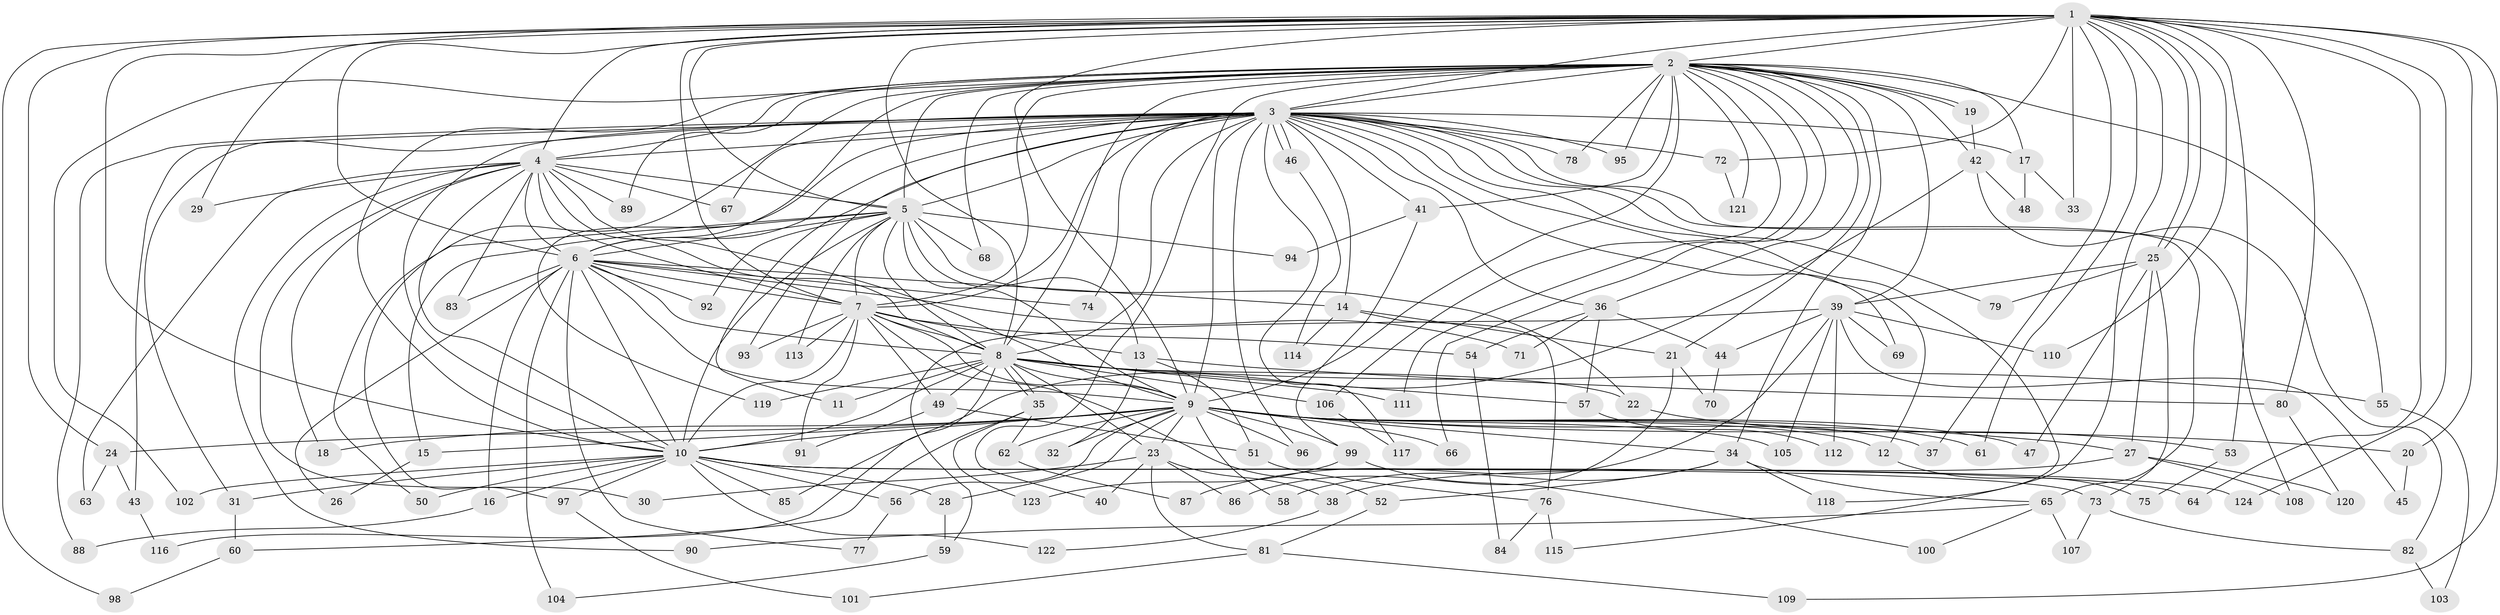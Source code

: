 // coarse degree distribution, {33: 0.011627906976744186, 38: 0.011627906976744186, 2: 0.5581395348837209, 4: 0.06976744186046512, 3: 0.1744186046511628, 14: 0.011627906976744186, 5: 0.023255813953488372, 1: 0.09302325581395349, 9: 0.011627906976744186, 15: 0.011627906976744186, 7: 0.011627906976744186, 11: 0.011627906976744186}
// Generated by graph-tools (version 1.1) at 2025/49/03/04/25 21:49:16]
// undirected, 124 vertices, 273 edges
graph export_dot {
graph [start="1"]
  node [color=gray90,style=filled];
  1;
  2;
  3;
  4;
  5;
  6;
  7;
  8;
  9;
  10;
  11;
  12;
  13;
  14;
  15;
  16;
  17;
  18;
  19;
  20;
  21;
  22;
  23;
  24;
  25;
  26;
  27;
  28;
  29;
  30;
  31;
  32;
  33;
  34;
  35;
  36;
  37;
  38;
  39;
  40;
  41;
  42;
  43;
  44;
  45;
  46;
  47;
  48;
  49;
  50;
  51;
  52;
  53;
  54;
  55;
  56;
  57;
  58;
  59;
  60;
  61;
  62;
  63;
  64;
  65;
  66;
  67;
  68;
  69;
  70;
  71;
  72;
  73;
  74;
  75;
  76;
  77;
  78;
  79;
  80;
  81;
  82;
  83;
  84;
  85;
  86;
  87;
  88;
  89;
  90;
  91;
  92;
  93;
  94;
  95;
  96;
  97;
  98;
  99;
  100;
  101;
  102;
  103;
  104;
  105;
  106;
  107;
  108;
  109;
  110;
  111;
  112;
  113;
  114;
  115;
  116;
  117;
  118;
  119;
  120;
  121;
  122;
  123;
  124;
  1 -- 2;
  1 -- 3;
  1 -- 4;
  1 -- 5;
  1 -- 6;
  1 -- 7;
  1 -- 8;
  1 -- 9;
  1 -- 10;
  1 -- 20;
  1 -- 24;
  1 -- 25;
  1 -- 25;
  1 -- 29;
  1 -- 33;
  1 -- 37;
  1 -- 53;
  1 -- 61;
  1 -- 64;
  1 -- 72;
  1 -- 80;
  1 -- 98;
  1 -- 109;
  1 -- 110;
  1 -- 115;
  1 -- 124;
  2 -- 3;
  2 -- 4;
  2 -- 5;
  2 -- 6;
  2 -- 7;
  2 -- 8;
  2 -- 9;
  2 -- 10;
  2 -- 17;
  2 -- 19;
  2 -- 19;
  2 -- 21;
  2 -- 34;
  2 -- 36;
  2 -- 39;
  2 -- 40;
  2 -- 41;
  2 -- 42;
  2 -- 55;
  2 -- 66;
  2 -- 68;
  2 -- 78;
  2 -- 89;
  2 -- 95;
  2 -- 97;
  2 -- 102;
  2 -- 106;
  2 -- 111;
  2 -- 121;
  3 -- 4;
  3 -- 5;
  3 -- 6;
  3 -- 7;
  3 -- 8;
  3 -- 9;
  3 -- 10;
  3 -- 11;
  3 -- 12;
  3 -- 14;
  3 -- 17;
  3 -- 31;
  3 -- 36;
  3 -- 41;
  3 -- 43;
  3 -- 46;
  3 -- 46;
  3 -- 65;
  3 -- 67;
  3 -- 69;
  3 -- 72;
  3 -- 74;
  3 -- 78;
  3 -- 79;
  3 -- 88;
  3 -- 93;
  3 -- 95;
  3 -- 96;
  3 -- 108;
  3 -- 117;
  3 -- 118;
  3 -- 119;
  4 -- 5;
  4 -- 6;
  4 -- 7;
  4 -- 8;
  4 -- 9;
  4 -- 10;
  4 -- 18;
  4 -- 29;
  4 -- 30;
  4 -- 63;
  4 -- 67;
  4 -- 83;
  4 -- 89;
  4 -- 90;
  5 -- 6;
  5 -- 7;
  5 -- 8;
  5 -- 9;
  5 -- 10;
  5 -- 13;
  5 -- 15;
  5 -- 22;
  5 -- 50;
  5 -- 68;
  5 -- 92;
  5 -- 94;
  5 -- 113;
  6 -- 7;
  6 -- 8;
  6 -- 9;
  6 -- 10;
  6 -- 14;
  6 -- 16;
  6 -- 26;
  6 -- 71;
  6 -- 74;
  6 -- 77;
  6 -- 83;
  6 -- 92;
  6 -- 104;
  7 -- 8;
  7 -- 9;
  7 -- 10;
  7 -- 13;
  7 -- 49;
  7 -- 52;
  7 -- 54;
  7 -- 91;
  7 -- 93;
  7 -- 113;
  8 -- 9;
  8 -- 10;
  8 -- 11;
  8 -- 22;
  8 -- 23;
  8 -- 35;
  8 -- 35;
  8 -- 49;
  8 -- 55;
  8 -- 57;
  8 -- 106;
  8 -- 111;
  8 -- 116;
  8 -- 119;
  9 -- 10;
  9 -- 12;
  9 -- 15;
  9 -- 18;
  9 -- 20;
  9 -- 23;
  9 -- 24;
  9 -- 27;
  9 -- 28;
  9 -- 32;
  9 -- 34;
  9 -- 37;
  9 -- 47;
  9 -- 56;
  9 -- 58;
  9 -- 61;
  9 -- 62;
  9 -- 66;
  9 -- 96;
  9 -- 99;
  9 -- 105;
  10 -- 16;
  10 -- 28;
  10 -- 31;
  10 -- 50;
  10 -- 56;
  10 -- 64;
  10 -- 73;
  10 -- 85;
  10 -- 97;
  10 -- 102;
  10 -- 122;
  10 -- 124;
  12 -- 75;
  13 -- 32;
  13 -- 51;
  13 -- 80;
  14 -- 21;
  14 -- 76;
  14 -- 114;
  15 -- 26;
  16 -- 88;
  17 -- 33;
  17 -- 48;
  19 -- 42;
  20 -- 45;
  21 -- 70;
  21 -- 86;
  22 -- 53;
  23 -- 30;
  23 -- 38;
  23 -- 40;
  23 -- 81;
  23 -- 86;
  24 -- 43;
  24 -- 63;
  25 -- 27;
  25 -- 39;
  25 -- 47;
  25 -- 73;
  25 -- 79;
  27 -- 38;
  27 -- 108;
  27 -- 120;
  28 -- 59;
  31 -- 60;
  34 -- 52;
  34 -- 58;
  34 -- 65;
  34 -- 118;
  35 -- 60;
  35 -- 62;
  35 -- 123;
  36 -- 44;
  36 -- 54;
  36 -- 57;
  36 -- 71;
  38 -- 122;
  39 -- 44;
  39 -- 45;
  39 -- 59;
  39 -- 69;
  39 -- 87;
  39 -- 105;
  39 -- 110;
  39 -- 112;
  41 -- 94;
  41 -- 99;
  42 -- 48;
  42 -- 82;
  42 -- 85;
  43 -- 116;
  44 -- 70;
  46 -- 114;
  49 -- 51;
  49 -- 91;
  51 -- 76;
  52 -- 81;
  53 -- 75;
  54 -- 84;
  55 -- 103;
  56 -- 77;
  57 -- 112;
  59 -- 104;
  60 -- 98;
  62 -- 87;
  65 -- 90;
  65 -- 100;
  65 -- 107;
  72 -- 121;
  73 -- 82;
  73 -- 107;
  76 -- 84;
  76 -- 115;
  80 -- 120;
  81 -- 101;
  81 -- 109;
  82 -- 103;
  97 -- 101;
  99 -- 100;
  99 -- 123;
  106 -- 117;
}
